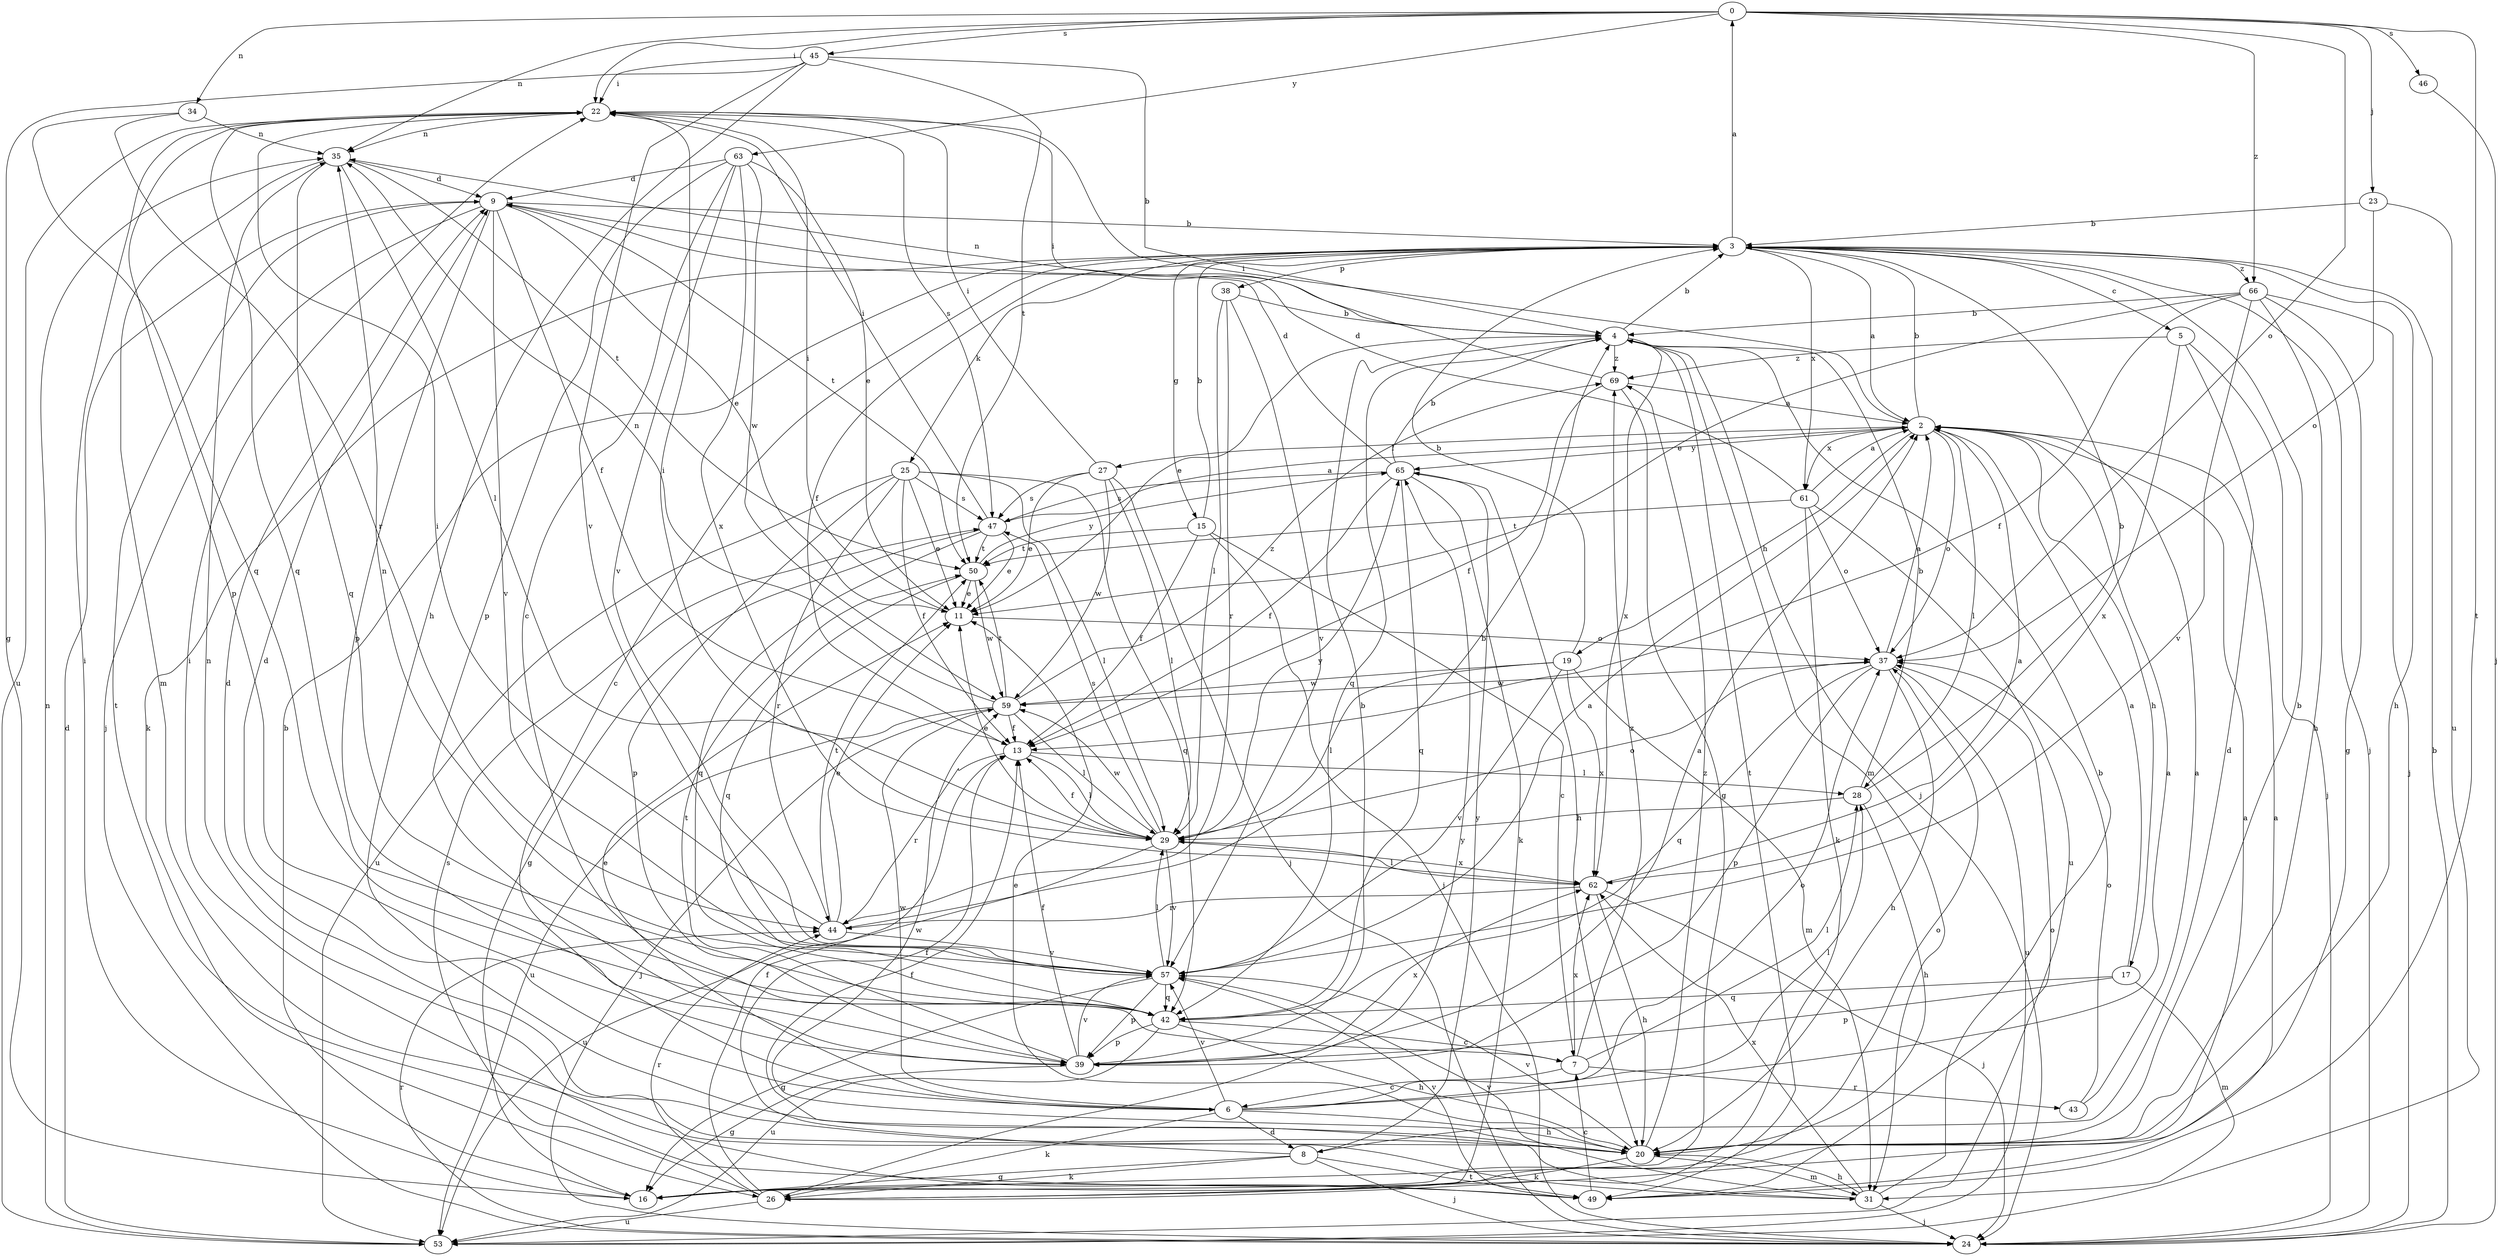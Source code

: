 strict digraph  {
0;
2;
3;
4;
5;
6;
7;
8;
9;
11;
13;
15;
16;
17;
19;
20;
22;
23;
24;
25;
26;
27;
28;
29;
31;
34;
35;
37;
38;
39;
42;
43;
44;
45;
46;
47;
49;
50;
53;
57;
59;
61;
62;
63;
65;
66;
69;
0 -> 22  [label=i];
0 -> 23  [label=j];
0 -> 34  [label=n];
0 -> 35  [label=n];
0 -> 37  [label=o];
0 -> 45  [label=s];
0 -> 46  [label=s];
0 -> 49  [label=t];
0 -> 63  [label=y];
0 -> 66  [label=z];
2 -> 3  [label=b];
2 -> 17  [label=h];
2 -> 19  [label=h];
2 -> 22  [label=i];
2 -> 27  [label=l];
2 -> 28  [label=l];
2 -> 37  [label=o];
2 -> 61  [label=x];
2 -> 65  [label=y];
3 -> 0  [label=a];
3 -> 2  [label=a];
3 -> 5  [label=c];
3 -> 6  [label=c];
3 -> 13  [label=f];
3 -> 15  [label=g];
3 -> 20  [label=h];
3 -> 24  [label=j];
3 -> 25  [label=k];
3 -> 26  [label=k];
3 -> 38  [label=p];
3 -> 61  [label=x];
3 -> 66  [label=z];
4 -> 3  [label=b];
4 -> 11  [label=e];
4 -> 24  [label=j];
4 -> 31  [label=m];
4 -> 35  [label=n];
4 -> 42  [label=q];
4 -> 49  [label=t];
4 -> 62  [label=x];
4 -> 69  [label=z];
5 -> 8  [label=d];
5 -> 24  [label=j];
5 -> 62  [label=x];
5 -> 69  [label=z];
6 -> 2  [label=a];
6 -> 8  [label=d];
6 -> 9  [label=d];
6 -> 11  [label=e];
6 -> 20  [label=h];
6 -> 26  [label=k];
6 -> 28  [label=l];
6 -> 37  [label=o];
6 -> 57  [label=v];
6 -> 59  [label=w];
7 -> 6  [label=c];
7 -> 28  [label=l];
7 -> 43  [label=r];
7 -> 62  [label=x];
7 -> 69  [label=z];
8 -> 13  [label=f];
8 -> 16  [label=g];
8 -> 24  [label=j];
8 -> 26  [label=k];
8 -> 49  [label=t];
8 -> 65  [label=y];
9 -> 3  [label=b];
9 -> 11  [label=e];
9 -> 13  [label=f];
9 -> 24  [label=j];
9 -> 39  [label=p];
9 -> 49  [label=t];
9 -> 50  [label=t];
9 -> 57  [label=v];
11 -> 22  [label=i];
11 -> 37  [label=o];
13 -> 28  [label=l];
13 -> 29  [label=l];
13 -> 44  [label=r];
15 -> 3  [label=b];
15 -> 7  [label=c];
15 -> 13  [label=f];
15 -> 24  [label=j];
15 -> 50  [label=t];
16 -> 2  [label=a];
16 -> 3  [label=b];
16 -> 22  [label=i];
16 -> 37  [label=o];
17 -> 2  [label=a];
17 -> 31  [label=m];
17 -> 39  [label=p];
17 -> 42  [label=q];
19 -> 3  [label=b];
19 -> 29  [label=l];
19 -> 31  [label=m];
19 -> 57  [label=v];
19 -> 59  [label=w];
19 -> 62  [label=x];
20 -> 3  [label=b];
20 -> 9  [label=d];
20 -> 11  [label=e];
20 -> 26  [label=k];
20 -> 31  [label=m];
20 -> 35  [label=n];
20 -> 57  [label=v];
20 -> 59  [label=w];
20 -> 69  [label=z];
22 -> 35  [label=n];
22 -> 39  [label=p];
22 -> 42  [label=q];
22 -> 47  [label=s];
22 -> 53  [label=u];
23 -> 3  [label=b];
23 -> 37  [label=o];
23 -> 53  [label=u];
24 -> 3  [label=b];
24 -> 44  [label=r];
25 -> 11  [label=e];
25 -> 13  [label=f];
25 -> 29  [label=l];
25 -> 39  [label=p];
25 -> 42  [label=q];
25 -> 44  [label=r];
25 -> 47  [label=s];
25 -> 53  [label=u];
26 -> 13  [label=f];
26 -> 44  [label=r];
26 -> 47  [label=s];
26 -> 53  [label=u];
26 -> 65  [label=y];
27 -> 11  [label=e];
27 -> 22  [label=i];
27 -> 24  [label=j];
27 -> 29  [label=l];
27 -> 47  [label=s];
27 -> 59  [label=w];
28 -> 3  [label=b];
28 -> 4  [label=b];
28 -> 20  [label=h];
28 -> 29  [label=l];
29 -> 11  [label=e];
29 -> 13  [label=f];
29 -> 22  [label=i];
29 -> 37  [label=o];
29 -> 47  [label=s];
29 -> 53  [label=u];
29 -> 57  [label=v];
29 -> 59  [label=w];
29 -> 62  [label=x];
29 -> 65  [label=y];
31 -> 4  [label=b];
31 -> 13  [label=f];
31 -> 20  [label=h];
31 -> 24  [label=j];
31 -> 57  [label=v];
31 -> 62  [label=x];
34 -> 35  [label=n];
34 -> 42  [label=q];
34 -> 44  [label=r];
35 -> 9  [label=d];
35 -> 29  [label=l];
35 -> 31  [label=m];
35 -> 42  [label=q];
35 -> 50  [label=t];
37 -> 2  [label=a];
37 -> 20  [label=h];
37 -> 39  [label=p];
37 -> 42  [label=q];
37 -> 53  [label=u];
37 -> 59  [label=w];
38 -> 4  [label=b];
38 -> 29  [label=l];
38 -> 44  [label=r];
38 -> 57  [label=v];
39 -> 2  [label=a];
39 -> 4  [label=b];
39 -> 13  [label=f];
39 -> 16  [label=g];
39 -> 50  [label=t];
39 -> 57  [label=v];
39 -> 62  [label=x];
42 -> 7  [label=c];
42 -> 20  [label=h];
42 -> 39  [label=p];
42 -> 53  [label=u];
43 -> 2  [label=a];
43 -> 37  [label=o];
44 -> 4  [label=b];
44 -> 11  [label=e];
44 -> 22  [label=i];
44 -> 50  [label=t];
44 -> 57  [label=v];
45 -> 4  [label=b];
45 -> 16  [label=g];
45 -> 20  [label=h];
45 -> 22  [label=i];
45 -> 50  [label=t];
45 -> 57  [label=v];
46 -> 24  [label=j];
47 -> 2  [label=a];
47 -> 11  [label=e];
47 -> 16  [label=g];
47 -> 22  [label=i];
47 -> 42  [label=q];
47 -> 50  [label=t];
49 -> 2  [label=a];
49 -> 7  [label=c];
49 -> 22  [label=i];
49 -> 37  [label=o];
49 -> 57  [label=v];
50 -> 11  [label=e];
50 -> 42  [label=q];
50 -> 59  [label=w];
50 -> 65  [label=y];
53 -> 9  [label=d];
53 -> 35  [label=n];
57 -> 2  [label=a];
57 -> 16  [label=g];
57 -> 29  [label=l];
57 -> 35  [label=n];
57 -> 39  [label=p];
57 -> 42  [label=q];
59 -> 13  [label=f];
59 -> 24  [label=j];
59 -> 29  [label=l];
59 -> 35  [label=n];
59 -> 50  [label=t];
59 -> 53  [label=u];
59 -> 69  [label=z];
61 -> 2  [label=a];
61 -> 9  [label=d];
61 -> 26  [label=k];
61 -> 37  [label=o];
61 -> 50  [label=t];
61 -> 53  [label=u];
62 -> 2  [label=a];
62 -> 20  [label=h];
62 -> 24  [label=j];
62 -> 29  [label=l];
62 -> 44  [label=r];
63 -> 7  [label=c];
63 -> 9  [label=d];
63 -> 11  [label=e];
63 -> 39  [label=p];
63 -> 57  [label=v];
63 -> 59  [label=w];
63 -> 62  [label=x];
65 -> 4  [label=b];
65 -> 9  [label=d];
65 -> 13  [label=f];
65 -> 20  [label=h];
65 -> 26  [label=k];
65 -> 42  [label=q];
65 -> 47  [label=s];
66 -> 4  [label=b];
66 -> 11  [label=e];
66 -> 13  [label=f];
66 -> 16  [label=g];
66 -> 20  [label=h];
66 -> 24  [label=j];
66 -> 57  [label=v];
69 -> 2  [label=a];
69 -> 13  [label=f];
69 -> 16  [label=g];
69 -> 22  [label=i];
}
